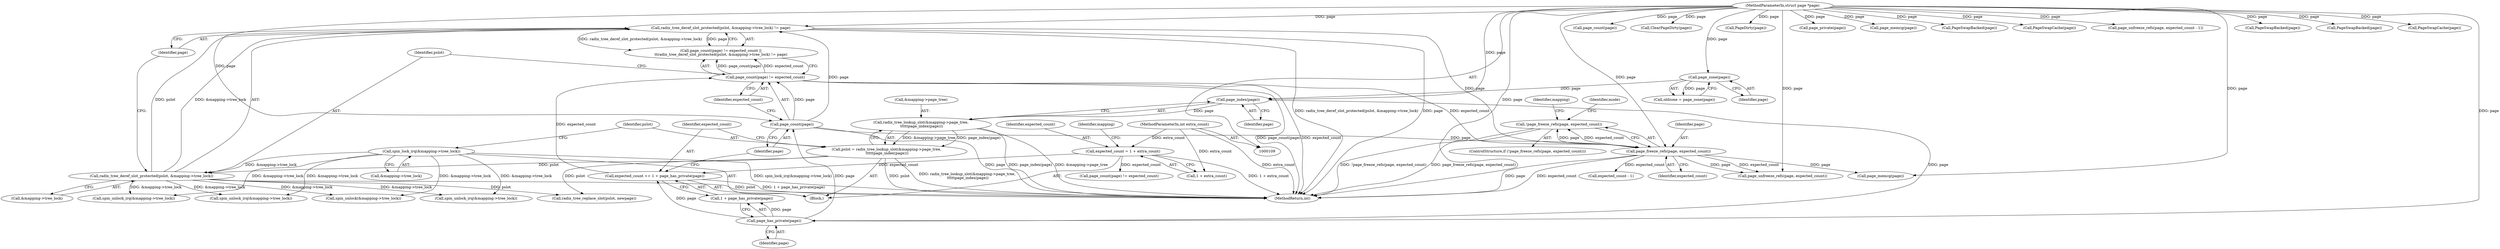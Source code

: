 digraph "0_linux_42cb14b110a5698ccf26ce59c4441722605a3743_0@API" {
"1000216" [label="(Call,!page_freeze_refs(page, expected_count))"];
"1000217" [label="(Call,page_freeze_refs(page, expected_count))"];
"1000198" [label="(Call,radix_tree_deref_slot_protected(pslot, &mapping->tree_lock) != page)"];
"1000199" [label="(Call,radix_tree_deref_slot_protected(pslot, &mapping->tree_lock))"];
"1000177" [label="(Call,pslot = radix_tree_lookup_slot(&mapping->page_tree,\n \t\t\t\t\tpage_index(page)))"];
"1000179" [label="(Call,radix_tree_lookup_slot(&mapping->page_tree,\n \t\t\t\t\tpage_index(page)))"];
"1000184" [label="(Call,page_index(page))"];
"1000166" [label="(Call,page_zone(page))"];
"1000112" [label="(MethodParameterIn,struct page *page)"];
"1000172" [label="(Call,spin_lock_irq(&mapping->tree_lock))"];
"1000195" [label="(Call,page_count(page))"];
"1000190" [label="(Call,page_has_private(page))"];
"1000194" [label="(Call,page_count(page) != expected_count)"];
"1000186" [label="(Call,expected_count += 1 + page_has_private(page))"];
"1000121" [label="(Call,expected_count = 1 + extra_count)"];
"1000115" [label="(MethodParameterIn,int extra_count)"];
"1000224" [label="(Identifier,mapping)"];
"1000116" [label="(Block,)"];
"1000133" [label="(Call,page_count(page))"];
"1000190" [label="(Call,page_has_private(page))"];
"1000294" [label="(Call,ClearPageDirty(page))"];
"1000173" [label="(Call,&mapping->tree_lock)"];
"1000177" [label="(Call,pslot = radix_tree_lookup_slot(&mapping->page_tree,\n \t\t\t\t\tpage_index(page)))"];
"1000194" [label="(Call,page_count(page) != expected_count)"];
"1000241" [label="(Call,page_unfreeze_refs(page, expected_count))"];
"1000289" [label="(Call,PageDirty(page))"];
"1000254" [label="(Call,page_memcg(page))"];
"1000285" [label="(Call,page_private(page))"];
"1000141" [label="(Call,page_memcg(page))"];
"1000218" [label="(Identifier,page)"];
"1000200" [label="(Identifier,pslot)"];
"1000186" [label="(Call,expected_count += 1 + page_has_private(page))"];
"1000184" [label="(Call,page_index(page))"];
"1000324" [label="(Call,PageSwapBacked(page))"];
"1000123" [label="(Call,1 + extra_count)"];
"1000195" [label="(Call,page_count(page))"];
"1000166" [label="(Call,page_zone(page))"];
"1000115" [label="(MethodParameterIn,int extra_count)"];
"1000164" [label="(Call,oldzone = page_zone(page))"];
"1000198" [label="(Call,radix_tree_deref_slot_protected(pslot, &mapping->tree_lock) != page)"];
"1000191" [label="(Identifier,page)"];
"1000219" [label="(Identifier,expected_count)"];
"1000187" [label="(Identifier,expected_count)"];
"1000129" [label="(Identifier,mapping)"];
"1000217" [label="(Call,page_freeze_refs(page, expected_count))"];
"1000327" [label="(Call,PageSwapCache(page))"];
"1000197" [label="(Identifier,expected_count)"];
"1000178" [label="(Identifier,pslot)"];
"1000205" [label="(Identifier,page)"];
"1000201" [label="(Call,&mapping->tree_lock)"];
"1000244" [label="(Call,spin_unlock_irq(&mapping->tree_lock))"];
"1000301" [label="(Call,page_unfreeze_refs(page, expected_count - 1))"];
"1000351" [label="(MethodReturn,int)"];
"1000112" [label="(MethodParameterIn,struct page *page)"];
"1000121" [label="(Call,expected_count = 1 + extra_count)"];
"1000221" [label="(Call,spin_unlock_irq(&mapping->tree_lock))"];
"1000306" [label="(Call,spin_unlock(&mapping->tree_lock))"];
"1000215" [label="(ControlStructure,if (!page_freeze_refs(page, expected_count)))"];
"1000158" [label="(Call,PageSwapBacked(page))"];
"1000196" [label="(Identifier,page)"];
"1000298" [label="(Call,radix_tree_replace_slot(pslot, newpage))"];
"1000180" [label="(Call,&mapping->page_tree)"];
"1000271" [label="(Call,PageSwapBacked(page))"];
"1000303" [label="(Call,expected_count - 1)"];
"1000232" [label="(Identifier,mode)"];
"1000132" [label="(Call,page_count(page) != expected_count)"];
"1000122" [label="(Identifier,expected_count)"];
"1000188" [label="(Call,1 + page_has_private(page))"];
"1000216" [label="(Call,!page_freeze_refs(page, expected_count))"];
"1000172" [label="(Call,spin_lock_irq(&mapping->tree_lock))"];
"1000278" [label="(Call,PageSwapCache(page))"];
"1000179" [label="(Call,radix_tree_lookup_slot(&mapping->page_tree,\n \t\t\t\t\tpage_index(page)))"];
"1000193" [label="(Call,page_count(page) != expected_count ||\n\t\tradix_tree_deref_slot_protected(pslot, &mapping->tree_lock) != page)"];
"1000167" [label="(Identifier,page)"];
"1000185" [label="(Identifier,page)"];
"1000199" [label="(Call,radix_tree_deref_slot_protected(pslot, &mapping->tree_lock))"];
"1000207" [label="(Call,spin_unlock_irq(&mapping->tree_lock))"];
"1000216" -> "1000215"  [label="AST: "];
"1000216" -> "1000217"  [label="CFG: "];
"1000217" -> "1000216"  [label="AST: "];
"1000224" -> "1000216"  [label="CFG: "];
"1000232" -> "1000216"  [label="CFG: "];
"1000216" -> "1000351"  [label="DDG: !page_freeze_refs(page, expected_count)"];
"1000216" -> "1000351"  [label="DDG: page_freeze_refs(page, expected_count)"];
"1000217" -> "1000216"  [label="DDG: page"];
"1000217" -> "1000216"  [label="DDG: expected_count"];
"1000217" -> "1000219"  [label="CFG: "];
"1000218" -> "1000217"  [label="AST: "];
"1000219" -> "1000217"  [label="AST: "];
"1000217" -> "1000351"  [label="DDG: expected_count"];
"1000217" -> "1000351"  [label="DDG: page"];
"1000198" -> "1000217"  [label="DDG: page"];
"1000195" -> "1000217"  [label="DDG: page"];
"1000112" -> "1000217"  [label="DDG: page"];
"1000194" -> "1000217"  [label="DDG: expected_count"];
"1000217" -> "1000241"  [label="DDG: page"];
"1000217" -> "1000241"  [label="DDG: expected_count"];
"1000217" -> "1000254"  [label="DDG: page"];
"1000217" -> "1000303"  [label="DDG: expected_count"];
"1000198" -> "1000193"  [label="AST: "];
"1000198" -> "1000205"  [label="CFG: "];
"1000199" -> "1000198"  [label="AST: "];
"1000205" -> "1000198"  [label="AST: "];
"1000193" -> "1000198"  [label="CFG: "];
"1000198" -> "1000351"  [label="DDG: radix_tree_deref_slot_protected(pslot, &mapping->tree_lock)"];
"1000198" -> "1000351"  [label="DDG: page"];
"1000198" -> "1000193"  [label="DDG: radix_tree_deref_slot_protected(pslot, &mapping->tree_lock)"];
"1000198" -> "1000193"  [label="DDG: page"];
"1000199" -> "1000198"  [label="DDG: pslot"];
"1000199" -> "1000198"  [label="DDG: &mapping->tree_lock"];
"1000195" -> "1000198"  [label="DDG: page"];
"1000112" -> "1000198"  [label="DDG: page"];
"1000199" -> "1000201"  [label="CFG: "];
"1000200" -> "1000199"  [label="AST: "];
"1000201" -> "1000199"  [label="AST: "];
"1000205" -> "1000199"  [label="CFG: "];
"1000199" -> "1000351"  [label="DDG: pslot"];
"1000177" -> "1000199"  [label="DDG: pslot"];
"1000172" -> "1000199"  [label="DDG: &mapping->tree_lock"];
"1000199" -> "1000207"  [label="DDG: &mapping->tree_lock"];
"1000199" -> "1000221"  [label="DDG: &mapping->tree_lock"];
"1000199" -> "1000244"  [label="DDG: &mapping->tree_lock"];
"1000199" -> "1000298"  [label="DDG: pslot"];
"1000199" -> "1000306"  [label="DDG: &mapping->tree_lock"];
"1000177" -> "1000116"  [label="AST: "];
"1000177" -> "1000179"  [label="CFG: "];
"1000178" -> "1000177"  [label="AST: "];
"1000179" -> "1000177"  [label="AST: "];
"1000187" -> "1000177"  [label="CFG: "];
"1000177" -> "1000351"  [label="DDG: pslot"];
"1000177" -> "1000351"  [label="DDG: radix_tree_lookup_slot(&mapping->page_tree,\n \t\t\t\t\tpage_index(page))"];
"1000179" -> "1000177"  [label="DDG: &mapping->page_tree"];
"1000179" -> "1000177"  [label="DDG: page_index(page)"];
"1000177" -> "1000298"  [label="DDG: pslot"];
"1000179" -> "1000184"  [label="CFG: "];
"1000180" -> "1000179"  [label="AST: "];
"1000184" -> "1000179"  [label="AST: "];
"1000179" -> "1000351"  [label="DDG: page_index(page)"];
"1000179" -> "1000351"  [label="DDG: &mapping->page_tree"];
"1000184" -> "1000179"  [label="DDG: page"];
"1000184" -> "1000185"  [label="CFG: "];
"1000185" -> "1000184"  [label="AST: "];
"1000166" -> "1000184"  [label="DDG: page"];
"1000112" -> "1000184"  [label="DDG: page"];
"1000184" -> "1000190"  [label="DDG: page"];
"1000166" -> "1000164"  [label="AST: "];
"1000166" -> "1000167"  [label="CFG: "];
"1000167" -> "1000166"  [label="AST: "];
"1000164" -> "1000166"  [label="CFG: "];
"1000166" -> "1000164"  [label="DDG: page"];
"1000112" -> "1000166"  [label="DDG: page"];
"1000112" -> "1000109"  [label="AST: "];
"1000112" -> "1000351"  [label="DDG: page"];
"1000112" -> "1000133"  [label="DDG: page"];
"1000112" -> "1000141"  [label="DDG: page"];
"1000112" -> "1000158"  [label="DDG: page"];
"1000112" -> "1000190"  [label="DDG: page"];
"1000112" -> "1000195"  [label="DDG: page"];
"1000112" -> "1000241"  [label="DDG: page"];
"1000112" -> "1000254"  [label="DDG: page"];
"1000112" -> "1000271"  [label="DDG: page"];
"1000112" -> "1000278"  [label="DDG: page"];
"1000112" -> "1000285"  [label="DDG: page"];
"1000112" -> "1000289"  [label="DDG: page"];
"1000112" -> "1000294"  [label="DDG: page"];
"1000112" -> "1000301"  [label="DDG: page"];
"1000112" -> "1000324"  [label="DDG: page"];
"1000112" -> "1000327"  [label="DDG: page"];
"1000172" -> "1000116"  [label="AST: "];
"1000172" -> "1000173"  [label="CFG: "];
"1000173" -> "1000172"  [label="AST: "];
"1000178" -> "1000172"  [label="CFG: "];
"1000172" -> "1000351"  [label="DDG: spin_lock_irq(&mapping->tree_lock)"];
"1000172" -> "1000207"  [label="DDG: &mapping->tree_lock"];
"1000172" -> "1000221"  [label="DDG: &mapping->tree_lock"];
"1000172" -> "1000244"  [label="DDG: &mapping->tree_lock"];
"1000172" -> "1000306"  [label="DDG: &mapping->tree_lock"];
"1000195" -> "1000194"  [label="AST: "];
"1000195" -> "1000196"  [label="CFG: "];
"1000196" -> "1000195"  [label="AST: "];
"1000197" -> "1000195"  [label="CFG: "];
"1000195" -> "1000351"  [label="DDG: page"];
"1000195" -> "1000194"  [label="DDG: page"];
"1000190" -> "1000195"  [label="DDG: page"];
"1000190" -> "1000188"  [label="AST: "];
"1000190" -> "1000191"  [label="CFG: "];
"1000191" -> "1000190"  [label="AST: "];
"1000188" -> "1000190"  [label="CFG: "];
"1000190" -> "1000186"  [label="DDG: page"];
"1000190" -> "1000188"  [label="DDG: page"];
"1000194" -> "1000193"  [label="AST: "];
"1000194" -> "1000197"  [label="CFG: "];
"1000197" -> "1000194"  [label="AST: "];
"1000200" -> "1000194"  [label="CFG: "];
"1000193" -> "1000194"  [label="CFG: "];
"1000194" -> "1000351"  [label="DDG: page_count(page)"];
"1000194" -> "1000351"  [label="DDG: expected_count"];
"1000194" -> "1000193"  [label="DDG: page_count(page)"];
"1000194" -> "1000193"  [label="DDG: expected_count"];
"1000186" -> "1000194"  [label="DDG: expected_count"];
"1000186" -> "1000116"  [label="AST: "];
"1000186" -> "1000188"  [label="CFG: "];
"1000187" -> "1000186"  [label="AST: "];
"1000188" -> "1000186"  [label="AST: "];
"1000196" -> "1000186"  [label="CFG: "];
"1000186" -> "1000351"  [label="DDG: 1 + page_has_private(page)"];
"1000121" -> "1000186"  [label="DDG: expected_count"];
"1000121" -> "1000116"  [label="AST: "];
"1000121" -> "1000123"  [label="CFG: "];
"1000122" -> "1000121"  [label="AST: "];
"1000123" -> "1000121"  [label="AST: "];
"1000129" -> "1000121"  [label="CFG: "];
"1000121" -> "1000351"  [label="DDG: 1 + extra_count"];
"1000115" -> "1000121"  [label="DDG: extra_count"];
"1000121" -> "1000132"  [label="DDG: expected_count"];
"1000115" -> "1000109"  [label="AST: "];
"1000115" -> "1000351"  [label="DDG: extra_count"];
"1000115" -> "1000123"  [label="DDG: extra_count"];
}
